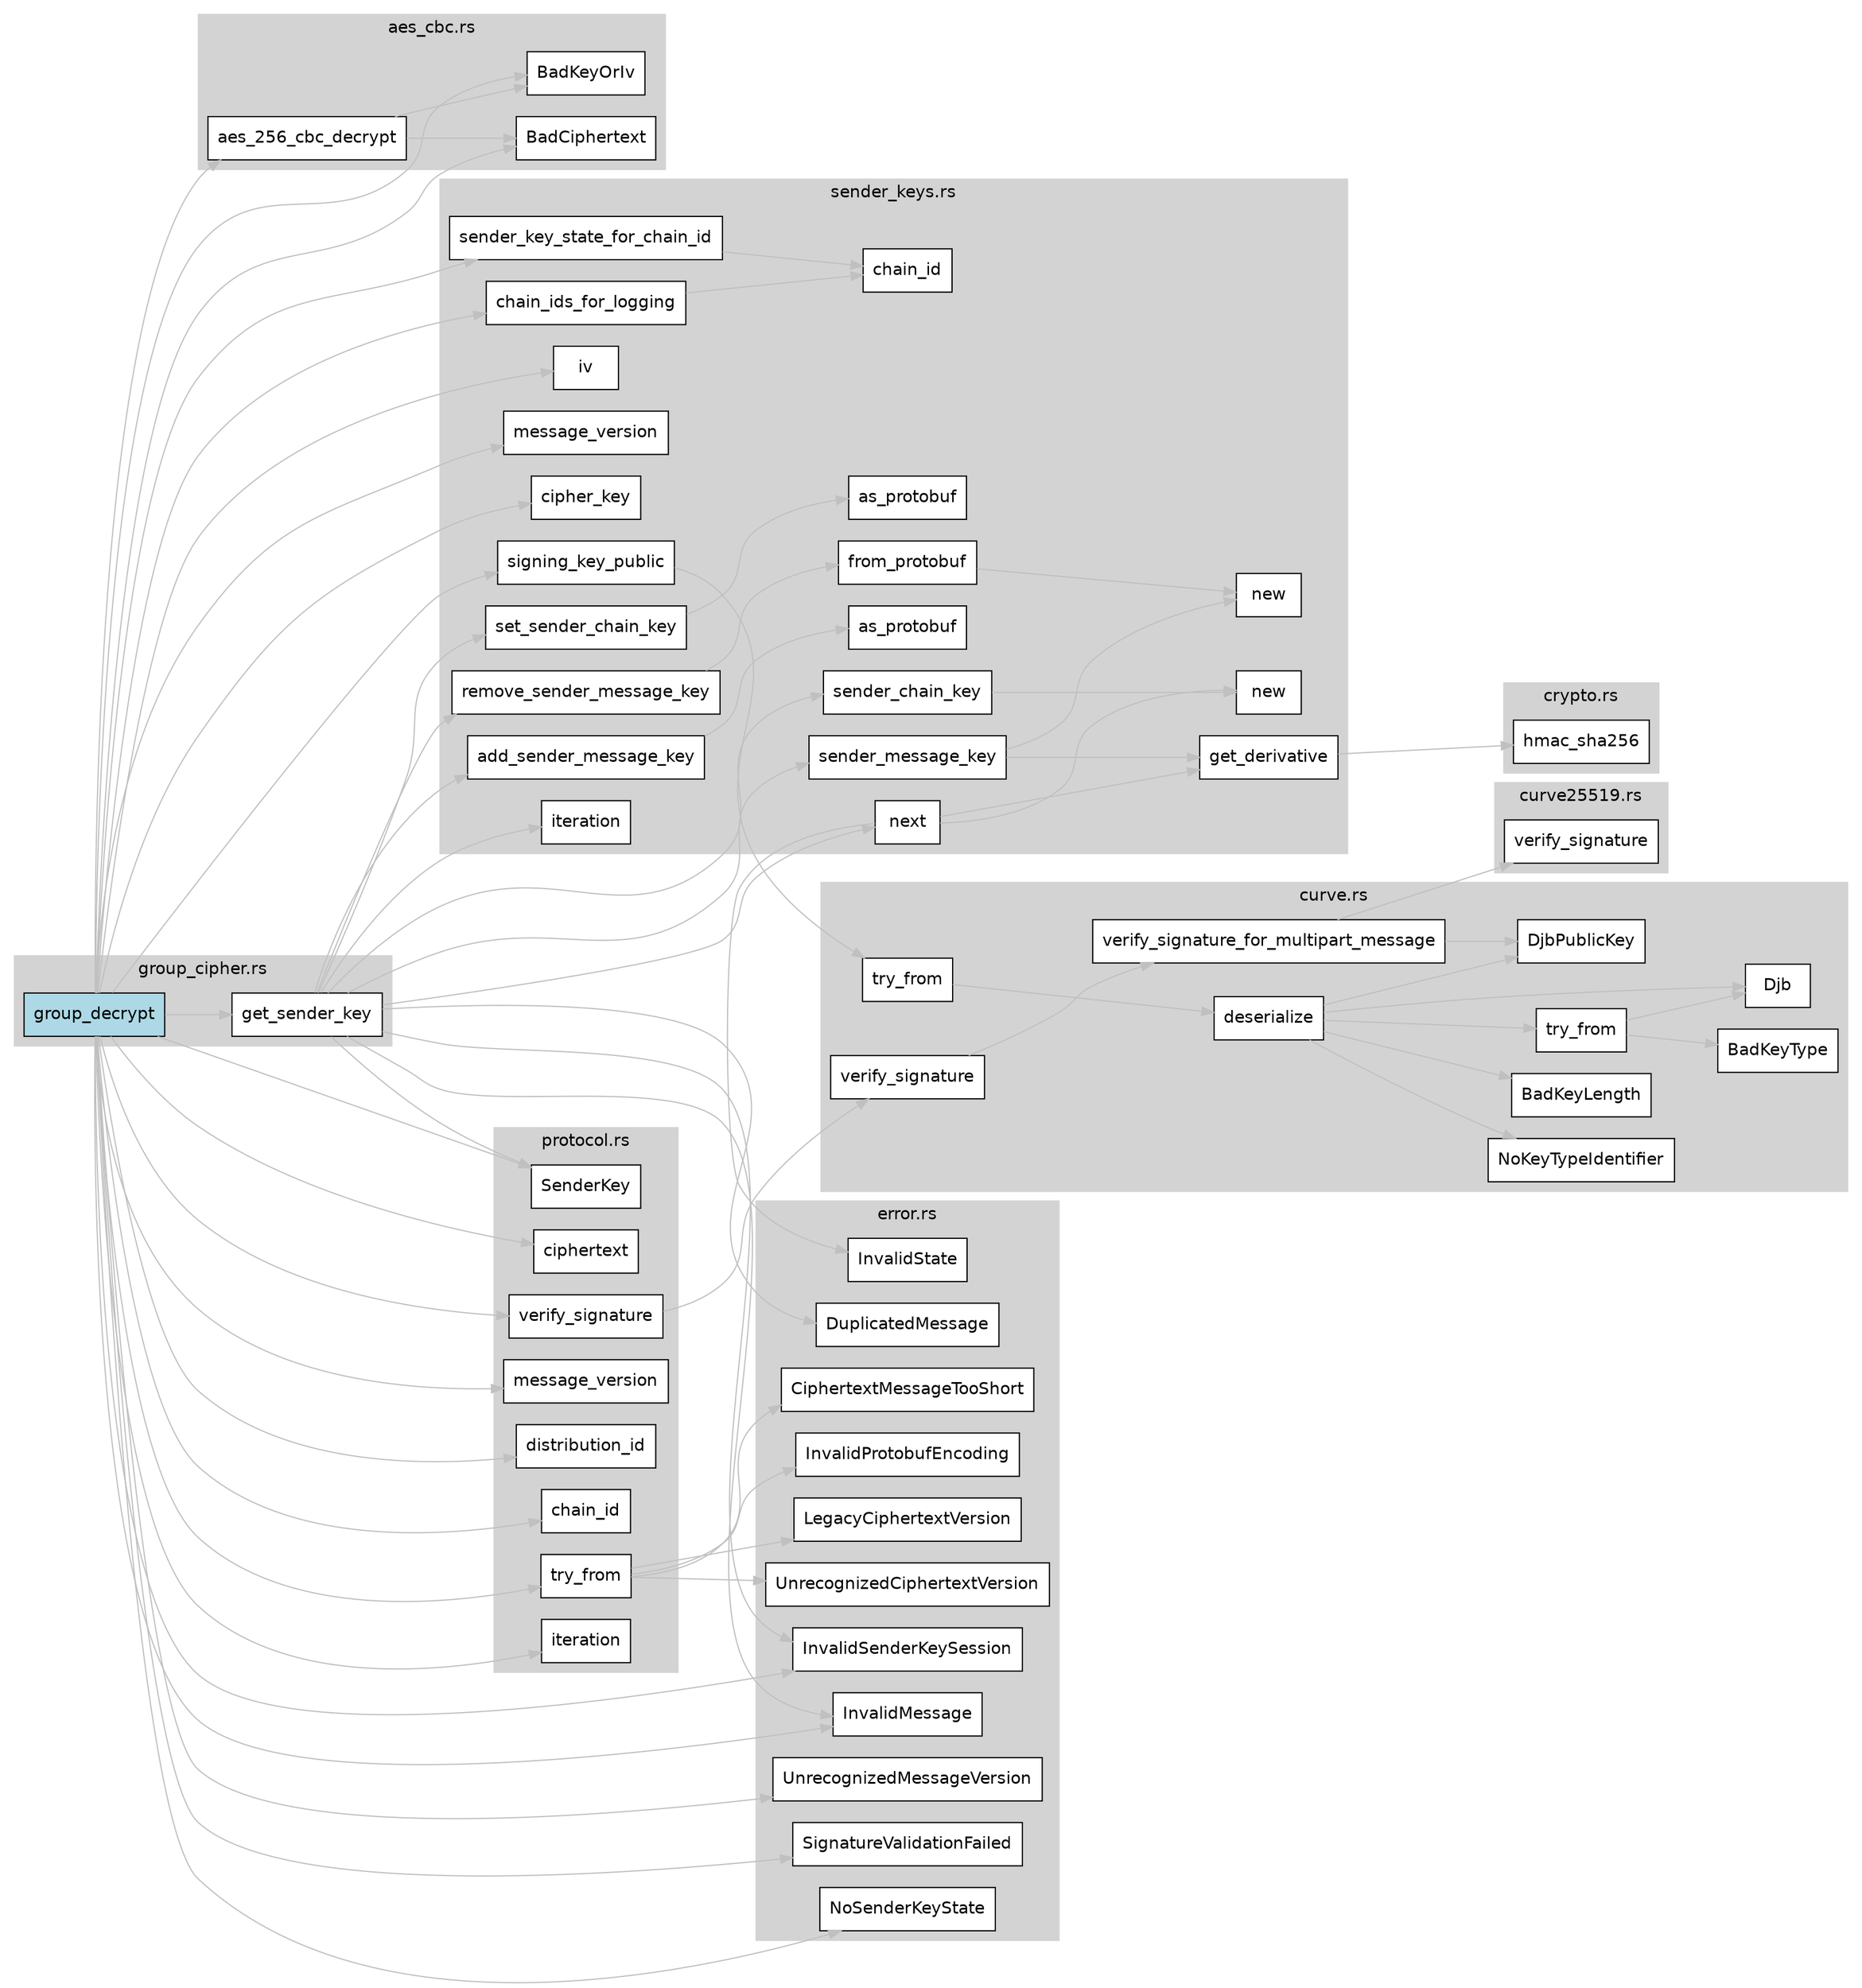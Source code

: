 digraph function_subgraph {
  rankdir=LR;
  node [shape=box, style=filled, fontname=Helvetica];
  edge [color=gray];

  subgraph cluster_0 {
    label = "curve.rs";
    style=filled;
    color=lightgrey;
    fontname=Helvetica;
    "rust-analyzer cargo libsignal-core 0.1.0 curve/impl#[KeyType][`TryFrom<u8>`]try_from()." [label="try_from", tooltip="", fillcolor=white]
    "rust-analyzer cargo libsignal-core 0.1.0 curve/impl#[PublicKey][`TryFrom<&[u8]>`]try_from()." [label="try_from", tooltip="", fillcolor=white]
    "rust-analyzer cargo libsignal-core 0.1.0 curve/PublicKeyData#DjbPublicKey#" [label="DjbPublicKey", tooltip="", fillcolor=white]
    "rust-analyzer cargo libsignal-core 0.1.0 curve/impl#[PublicKey]deserialize()." [label="deserialize", tooltip="", fillcolor=white]
    "rust-analyzer cargo libsignal-core 0.1.0 curve/impl#[PublicKey]verify_signature()." [label="verify_signature", tooltip="", fillcolor=white]
    "rust-analyzer cargo libsignal-core 0.1.0 curve/KeyType#Djb#" [label="Djb", tooltip="", fillcolor=white]
    "rust-analyzer cargo libsignal-core 0.1.0 curve/CurveError#NoKeyTypeIdentifier#" [label="NoKeyTypeIdentifier", tooltip="", fillcolor=white]
    "rust-analyzer cargo libsignal-core 0.1.0 curve/CurveError#BadKeyType#" [label="BadKeyType", tooltip="", fillcolor=white]
    "rust-analyzer cargo libsignal-core 0.1.0 curve/impl#[PublicKey]verify_signature_for_multipart_message()." [label="verify_signature_for_multipart_message", tooltip="", fillcolor=white]
    "rust-analyzer cargo libsignal-core 0.1.0 curve/CurveError#BadKeyLength#" [label="BadKeyLength", tooltip="", fillcolor=white]
  }
  subgraph cluster_1 {
    label = "curve25519.rs";
    style=filled;
    color=lightgrey;
    fontname=Helvetica;
    "rust-analyzer cargo libsignal-core 0.1.0 curve/curve25519/impl#[PrivateKey]verify_signature()." [label="verify_signature", tooltip="", fillcolor=white]
  }
  subgraph cluster_2 {
    label = "aes_cbc.rs";
    style=filled;
    color=lightgrey;
    fontname=Helvetica;
    "rust-analyzer cargo signal-crypto 0.1.0 aes_cbc/aes_256_cbc_decrypt()." [label="aes_256_cbc_decrypt", tooltip="", fillcolor=white]
    "rust-analyzer cargo signal-crypto 0.1.0 aes_cbc/DecryptionError#BadCiphertext#" [label="BadCiphertext", tooltip="", fillcolor=white]
    "rust-analyzer cargo signal-crypto 0.1.0 aes_cbc/DecryptionError#BadKeyOrIv#" [label="BadKeyOrIv", tooltip="", fillcolor=white]
  }
  subgraph cluster_3 {
    label = "crypto.rs";
    style=filled;
    color=lightgrey;
    fontname=Helvetica;
    "rust-analyzer cargo libsignal-protocol 0.1.0 crypto/hmac_sha256()." [label="hmac_sha256", tooltip="", fillcolor=white]
  }
  subgraph cluster_4 {
    label = "error.rs";
    style=filled;
    color=lightgrey;
    fontname=Helvetica;
    "rust-analyzer cargo libsignal-protocol 0.1.0 error/SignalProtocolError#InvalidSenderKeySession#" [label="InvalidSenderKeySession", tooltip="", fillcolor=white]
    "rust-analyzer cargo libsignal-protocol 0.1.0 error/SignalProtocolError#InvalidProtobufEncoding#" [label="InvalidProtobufEncoding", tooltip="", fillcolor=white]
    "rust-analyzer cargo libsignal-protocol 0.1.0 error/SignalProtocolError#LegacyCiphertextVersion#" [label="LegacyCiphertextVersion", tooltip="", fillcolor=white]
    "rust-analyzer cargo libsignal-protocol 0.1.0 error/SignalProtocolError#UnrecognizedCiphertextVersion#" [label="UnrecognizedCiphertextVersion", tooltip="", fillcolor=white]
    "rust-analyzer cargo libsignal-protocol 0.1.0 error/SignalProtocolError#CiphertextMessageTooShort#" [label="CiphertextMessageTooShort", tooltip="", fillcolor=white]
    "rust-analyzer cargo libsignal-protocol 0.1.0 error/SignalProtocolError#SignatureValidationFailed#" [label="SignatureValidationFailed", tooltip="", fillcolor=white]
    "rust-analyzer cargo libsignal-protocol 0.1.0 error/SignalProtocolError#NoSenderKeyState#" [label="NoSenderKeyState", tooltip="", fillcolor=white]
    "rust-analyzer cargo libsignal-protocol 0.1.0 error/SignalProtocolError#DuplicatedMessage#" [label="DuplicatedMessage", tooltip="", fillcolor=white]
    "rust-analyzer cargo libsignal-protocol 0.1.0 error/SignalProtocolError#InvalidState#" [label="InvalidState", tooltip="", fillcolor=white]
    "rust-analyzer cargo libsignal-protocol 0.1.0 error/SignalProtocolError#InvalidMessage#" [label="InvalidMessage", tooltip="", fillcolor=white]
    "rust-analyzer cargo libsignal-protocol 0.1.0 error/SignalProtocolError#UnrecognizedMessageVersion#" [label="UnrecognizedMessageVersion", tooltip="", fillcolor=white]
  }
  subgraph cluster_5 {
    label = "group_cipher.rs";
    style=filled;
    color=lightgrey;
    fontname=Helvetica;
    "rust-analyzer cargo libsignal-protocol 0.1.0 group_cipher/get_sender_key()." [label="get_sender_key", tooltip="", fillcolor=white]
    "rust-analyzer cargo libsignal-protocol 0.1.0 group_cipher/group_decrypt()." [label="group_decrypt", tooltip="", fillcolor=lightblue]
  }
  subgraph cluster_6 {
    label = "protocol.rs";
    style=filled;
    color=lightgrey;
    fontname=Helvetica;
    "rust-analyzer cargo libsignal-protocol 0.1.0 protocol/CiphertextMessageType#SenderKey#" [label="SenderKey", tooltip="", fillcolor=white]
    "rust-analyzer cargo libsignal-protocol 0.1.0 protocol/impl#[SenderKeyMessage]message_version()." [label="message_version", tooltip="", fillcolor=white]
    "rust-analyzer cargo libsignal-protocol 0.1.0 protocol/impl#[SenderKeyMessage]distribution_id()." [label="distribution_id", tooltip="", fillcolor=white]
    "rust-analyzer cargo libsignal-protocol 0.1.0 protocol/impl#[SenderKeyMessage]chain_id()." [label="chain_id", tooltip="", fillcolor=white]
    "rust-analyzer cargo libsignal-protocol 0.1.0 protocol/impl#[SenderKeyMessage][`TryFrom<&[u8]>`]try_from()." [label="try_from", tooltip="", fillcolor=white]
    "rust-analyzer cargo libsignal-protocol 0.1.0 protocol/impl#[SenderKeyMessage]iteration()." [label="iteration", tooltip="", fillcolor=white]
    "rust-analyzer cargo libsignal-protocol 0.1.0 protocol/impl#[SenderKeyMessage]ciphertext()." [label="ciphertext", tooltip="", fillcolor=white]
    "rust-analyzer cargo libsignal-protocol 0.1.0 protocol/impl#[SenderKeyMessage]verify_signature()." [label="verify_signature", tooltip="", fillcolor=white]
  }
  subgraph cluster_7 {
    label = "sender_keys.rs";
    style=filled;
    color=lightgrey;
    fontname=Helvetica;
    "rust-analyzer cargo libsignal-protocol 0.1.0 sender_keys/impl#[SenderKeyState]sender_chain_key()." [label="sender_chain_key", tooltip="", fillcolor=white]
    "rust-analyzer cargo libsignal-protocol 0.1.0 sender_keys/impl#[SenderChainKey]iteration()." [label="iteration", tooltip="", fillcolor=white]
    "rust-analyzer cargo libsignal-protocol 0.1.0 sender_keys/impl#[SenderKeyState]set_sender_chain_key()." [label="set_sender_chain_key", tooltip="", fillcolor=white]
    "rust-analyzer cargo libsignal-protocol 0.1.0 sender_keys/impl#[SenderMessageKey]new()." [label="new", tooltip="", fillcolor=white]
    "rust-analyzer cargo libsignal-protocol 0.1.0 sender_keys/impl#[SenderChainKey]get_derivative()." [label="get_derivative", tooltip="", fillcolor=white]
    "rust-analyzer cargo libsignal-protocol 0.1.0 sender_keys/impl#[SenderChainKey]as_protobuf()." [label="as_protobuf", tooltip="", fillcolor=white]
    "rust-analyzer cargo libsignal-protocol 0.1.0 sender_keys/impl#[SenderChainKey]new()." [label="new", tooltip="", fillcolor=white]
    "rust-analyzer cargo libsignal-protocol 0.1.0 sender_keys/impl#[SenderChainKey]sender_message_key()." [label="sender_message_key", tooltip="", fillcolor=white]
    "rust-analyzer cargo libsignal-protocol 0.1.0 sender_keys/impl#[SenderKeyState]message_version()." [label="message_version", tooltip="", fillcolor=white]
    "rust-analyzer cargo libsignal-protocol 0.1.0 sender_keys/impl#[SenderMessageKey]cipher_key()." [label="cipher_key", tooltip="", fillcolor=white]
    "rust-analyzer cargo libsignal-protocol 0.1.0 sender_keys/impl#[SenderChainKey]next()." [label="next", tooltip="", fillcolor=white]
    "rust-analyzer cargo libsignal-protocol 0.1.0 sender_keys/impl#[SenderKeyState]signing_key_public()." [label="signing_key_public", tooltip="", fillcolor=white]
    "rust-analyzer cargo libsignal-protocol 0.1.0 sender_keys/impl#[SenderKeyRecord]sender_key_state_for_chain_id()." [label="sender_key_state_for_chain_id", tooltip="", fillcolor=white]
    "rust-analyzer cargo libsignal-protocol 0.1.0 sender_keys/impl#[SenderKeyState]add_sender_message_key()." [label="add_sender_message_key", tooltip="", fillcolor=white]
    "rust-analyzer cargo libsignal-protocol 0.1.0 sender_keys/impl#[SenderKeyRecord]chain_ids_for_logging()." [label="chain_ids_for_logging", tooltip="", fillcolor=white]
    "rust-analyzer cargo libsignal-protocol 0.1.0 sender_keys/impl#[SenderMessageKey]as_protobuf()." [label="as_protobuf", tooltip="", fillcolor=white]
    "rust-analyzer cargo libsignal-protocol 0.1.0 sender_keys/impl#[SenderKeyState]remove_sender_message_key()." [label="remove_sender_message_key", tooltip="", fillcolor=white]
    "rust-analyzer cargo libsignal-protocol 0.1.0 sender_keys/impl#[SenderMessageKey]from_protobuf()." [label="from_protobuf", tooltip="", fillcolor=white]
    "rust-analyzer cargo libsignal-protocol 0.1.0 sender_keys/impl#[SenderKeyState]chain_id()." [label="chain_id", tooltip="", fillcolor=white]
    "rust-analyzer cargo libsignal-protocol 0.1.0 sender_keys/impl#[SenderMessageKey]iv()." [label="iv", tooltip="", fillcolor=white]
  }

  "rust-analyzer cargo libsignal-core 0.1.0 curve/impl#[KeyType][`TryFrom<u8>`]try_from()." -> "rust-analyzer cargo libsignal-core 0.1.0 curve/CurveError#BadKeyType#"
  "rust-analyzer cargo libsignal-core 0.1.0 curve/impl#[KeyType][`TryFrom<u8>`]try_from()." -> "rust-analyzer cargo libsignal-core 0.1.0 curve/KeyType#Djb#"
  "rust-analyzer cargo libsignal-protocol 0.1.0 sender_keys/impl#[SenderKeyState]sender_chain_key()." -> "rust-analyzer cargo libsignal-protocol 0.1.0 sender_keys/impl#[SenderChainKey]new()."
  "rust-analyzer cargo libsignal-protocol 0.1.0 group_cipher/get_sender_key()." -> "rust-analyzer cargo libsignal-protocol 0.1.0 sender_keys/impl#[SenderKeyState]sender_chain_key()."
  "rust-analyzer cargo libsignal-protocol 0.1.0 group_cipher/get_sender_key()." -> "rust-analyzer cargo libsignal-protocol 0.1.0 sender_keys/impl#[SenderChainKey]iteration()."
  "rust-analyzer cargo libsignal-protocol 0.1.0 group_cipher/get_sender_key()." -> "rust-analyzer cargo libsignal-protocol 0.1.0 error/SignalProtocolError#InvalidSenderKeySession#"
  "rust-analyzer cargo libsignal-protocol 0.1.0 group_cipher/get_sender_key()." -> "rust-analyzer cargo libsignal-protocol 0.1.0 sender_keys/impl#[SenderKeyState]remove_sender_message_key()."
  "rust-analyzer cargo libsignal-protocol 0.1.0 group_cipher/get_sender_key()." -> "rust-analyzer cargo libsignal-protocol 0.1.0 sender_keys/impl#[SenderChainKey]sender_message_key()."
  "rust-analyzer cargo libsignal-protocol 0.1.0 group_cipher/get_sender_key()." -> "rust-analyzer cargo libsignal-protocol 0.1.0 error/SignalProtocolError#InvalidMessage#"
  "rust-analyzer cargo libsignal-protocol 0.1.0 group_cipher/get_sender_key()." -> "rust-analyzer cargo libsignal-protocol 0.1.0 protocol/CiphertextMessageType#SenderKey#"
  "rust-analyzer cargo libsignal-protocol 0.1.0 group_cipher/get_sender_key()." -> "rust-analyzer cargo libsignal-protocol 0.1.0 error/SignalProtocolError#DuplicatedMessage#"
  "rust-analyzer cargo libsignal-protocol 0.1.0 group_cipher/get_sender_key()." -> "rust-analyzer cargo libsignal-protocol 0.1.0 sender_keys/impl#[SenderKeyState]add_sender_message_key()."
  "rust-analyzer cargo libsignal-protocol 0.1.0 group_cipher/get_sender_key()." -> "rust-analyzer cargo libsignal-protocol 0.1.0 sender_keys/impl#[SenderChainKey]next()."
  "rust-analyzer cargo libsignal-protocol 0.1.0 group_cipher/get_sender_key()." -> "rust-analyzer cargo libsignal-protocol 0.1.0 sender_keys/impl#[SenderKeyState]set_sender_chain_key()."
  "rust-analyzer cargo libsignal-protocol 0.1.0 sender_keys/impl#[SenderKeyState]set_sender_chain_key()." -> "rust-analyzer cargo libsignal-protocol 0.1.0 sender_keys/impl#[SenderChainKey]as_protobuf()."
  "rust-analyzer cargo libsignal-protocol 0.1.0 sender_keys/impl#[SenderChainKey]get_derivative()." -> "rust-analyzer cargo libsignal-protocol 0.1.0 crypto/hmac_sha256()."
  "rust-analyzer cargo libsignal-core 0.1.0 curve/impl#[PublicKey][`TryFrom<&[u8]>`]try_from()." -> "rust-analyzer cargo libsignal-core 0.1.0 curve/impl#[PublicKey]deserialize()."
  "rust-analyzer cargo libsignal-protocol 0.1.0 sender_keys/impl#[SenderChainKey]sender_message_key()." -> "rust-analyzer cargo libsignal-protocol 0.1.0 sender_keys/impl#[SenderMessageKey]new()."
  "rust-analyzer cargo libsignal-protocol 0.1.0 sender_keys/impl#[SenderChainKey]sender_message_key()." -> "rust-analyzer cargo libsignal-protocol 0.1.0 sender_keys/impl#[SenderChainKey]get_derivative()."
  "rust-analyzer cargo signal-crypto 0.1.0 aes_cbc/aes_256_cbc_decrypt()." -> "rust-analyzer cargo signal-crypto 0.1.0 aes_cbc/DecryptionError#BadCiphertext#"
  "rust-analyzer cargo signal-crypto 0.1.0 aes_cbc/aes_256_cbc_decrypt()." -> "rust-analyzer cargo signal-crypto 0.1.0 aes_cbc/DecryptionError#BadKeyOrIv#"
  "rust-analyzer cargo libsignal-protocol 0.1.0 sender_keys/impl#[SenderChainKey]next()." -> "rust-analyzer cargo libsignal-protocol 0.1.0 sender_keys/impl#[SenderChainKey]new()."
  "rust-analyzer cargo libsignal-protocol 0.1.0 sender_keys/impl#[SenderChainKey]next()." -> "rust-analyzer cargo libsignal-protocol 0.1.0 error/SignalProtocolError#InvalidState#"
  "rust-analyzer cargo libsignal-protocol 0.1.0 sender_keys/impl#[SenderChainKey]next()." -> "rust-analyzer cargo libsignal-protocol 0.1.0 sender_keys/impl#[SenderChainKey]get_derivative()."
  "rust-analyzer cargo libsignal-protocol 0.1.0 group_cipher/group_decrypt()." -> "rust-analyzer cargo libsignal-protocol 0.1.0 sender_keys/impl#[SenderKeyRecord]chain_ids_for_logging()."
  "rust-analyzer cargo libsignal-protocol 0.1.0 group_cipher/group_decrypt()." -> "rust-analyzer cargo signal-crypto 0.1.0 aes_cbc/aes_256_cbc_decrypt()."
  "rust-analyzer cargo libsignal-protocol 0.1.0 group_cipher/group_decrypt()." -> "rust-analyzer cargo libsignal-protocol 0.1.0 sender_keys/impl#[SenderMessageKey]iv()."
  "rust-analyzer cargo libsignal-protocol 0.1.0 group_cipher/group_decrypt()." -> "rust-analyzer cargo libsignal-protocol 0.1.0 error/SignalProtocolError#InvalidMessage#"
  "rust-analyzer cargo libsignal-protocol 0.1.0 group_cipher/group_decrypt()." -> "rust-analyzer cargo libsignal-protocol 0.1.0 protocol/CiphertextMessageType#SenderKey#"
  "rust-analyzer cargo libsignal-protocol 0.1.0 group_cipher/group_decrypt()." -> "rust-analyzer cargo libsignal-protocol 0.1.0 protocol/impl#[SenderKeyMessage]message_version()."
  "rust-analyzer cargo libsignal-protocol 0.1.0 group_cipher/group_decrypt()." -> "rust-analyzer cargo libsignal-protocol 0.1.0 protocol/impl#[SenderKeyMessage]distribution_id()."
  "rust-analyzer cargo libsignal-protocol 0.1.0 group_cipher/group_decrypt()." -> "rust-analyzer cargo libsignal-protocol 0.1.0 sender_keys/impl#[SenderKeyRecord]sender_key_state_for_chain_id()."
  "rust-analyzer cargo libsignal-protocol 0.1.0 group_cipher/group_decrypt()." -> "rust-analyzer cargo libsignal-protocol 0.1.0 error/SignalProtocolError#UnrecognizedMessageVersion#"
  "rust-analyzer cargo libsignal-protocol 0.1.0 group_cipher/group_decrypt()." -> "rust-analyzer cargo libsignal-protocol 0.1.0 error/SignalProtocolError#NoSenderKeyState#"
  "rust-analyzer cargo libsignal-protocol 0.1.0 group_cipher/group_decrypt()." -> "rust-analyzer cargo libsignal-protocol 0.1.0 protocol/impl#[SenderKeyMessage]iteration()."
  "rust-analyzer cargo libsignal-protocol 0.1.0 group_cipher/group_decrypt()." -> "rust-analyzer cargo libsignal-protocol 0.1.0 protocol/impl#[SenderKeyMessage]chain_id()."
  "rust-analyzer cargo libsignal-protocol 0.1.0 group_cipher/group_decrypt()." -> "rust-analyzer cargo libsignal-protocol 0.1.0 protocol/impl#[SenderKeyMessage]verify_signature()."
  "rust-analyzer cargo libsignal-protocol 0.1.0 group_cipher/group_decrypt()." -> "rust-analyzer cargo libsignal-protocol 0.1.0 protocol/impl#[SenderKeyMessage]ciphertext()."
  "rust-analyzer cargo libsignal-protocol 0.1.0 group_cipher/group_decrypt()." -> "rust-analyzer cargo libsignal-protocol 0.1.0 sender_keys/impl#[SenderMessageKey]cipher_key()."
  "rust-analyzer cargo libsignal-protocol 0.1.0 group_cipher/group_decrypt()." -> "rust-analyzer cargo libsignal-protocol 0.1.0 error/SignalProtocolError#InvalidSenderKeySession#"
  "rust-analyzer cargo libsignal-protocol 0.1.0 group_cipher/group_decrypt()." -> "rust-analyzer cargo signal-crypto 0.1.0 aes_cbc/DecryptionError#BadCiphertext#"
  "rust-analyzer cargo libsignal-protocol 0.1.0 group_cipher/group_decrypt()." -> "rust-analyzer cargo libsignal-protocol 0.1.0 group_cipher/get_sender_key()."
  "rust-analyzer cargo libsignal-protocol 0.1.0 group_cipher/group_decrypt()." -> "rust-analyzer cargo signal-crypto 0.1.0 aes_cbc/DecryptionError#BadKeyOrIv#"
  "rust-analyzer cargo libsignal-protocol 0.1.0 group_cipher/group_decrypt()." -> "rust-analyzer cargo libsignal-protocol 0.1.0 sender_keys/impl#[SenderKeyState]signing_key_public()."
  "rust-analyzer cargo libsignal-protocol 0.1.0 group_cipher/group_decrypt()." -> "rust-analyzer cargo libsignal-protocol 0.1.0 protocol/impl#[SenderKeyMessage][`TryFrom<&[u8]>`]try_from()."
  "rust-analyzer cargo libsignal-protocol 0.1.0 group_cipher/group_decrypt()." -> "rust-analyzer cargo libsignal-protocol 0.1.0 sender_keys/impl#[SenderKeyState]message_version()."
  "rust-analyzer cargo libsignal-protocol 0.1.0 group_cipher/group_decrypt()." -> "rust-analyzer cargo libsignal-protocol 0.1.0 error/SignalProtocolError#SignatureValidationFailed#"
  "rust-analyzer cargo libsignal-core 0.1.0 curve/impl#[PublicKey]deserialize()." -> "rust-analyzer cargo libsignal-core 0.1.0 curve/CurveError#BadKeyLength#"
  "rust-analyzer cargo libsignal-core 0.1.0 curve/impl#[PublicKey]deserialize()." -> "rust-analyzer cargo libsignal-core 0.1.0 curve/impl#[KeyType][`TryFrom<u8>`]try_from()."
  "rust-analyzer cargo libsignal-core 0.1.0 curve/impl#[PublicKey]deserialize()." -> "rust-analyzer cargo libsignal-core 0.1.0 curve/KeyType#Djb#"
  "rust-analyzer cargo libsignal-core 0.1.0 curve/impl#[PublicKey]deserialize()." -> "rust-analyzer cargo libsignal-core 0.1.0 curve/CurveError#NoKeyTypeIdentifier#"
  "rust-analyzer cargo libsignal-core 0.1.0 curve/impl#[PublicKey]deserialize()." -> "rust-analyzer cargo libsignal-core 0.1.0 curve/PublicKeyData#DjbPublicKey#"
  "rust-analyzer cargo libsignal-protocol 0.1.0 sender_keys/impl#[SenderKeyState]signing_key_public()." -> "rust-analyzer cargo libsignal-core 0.1.0 curve/impl#[PublicKey][`TryFrom<&[u8]>`]try_from()."
  "rust-analyzer cargo libsignal-protocol 0.1.0 protocol/impl#[SenderKeyMessage][`TryFrom<&[u8]>`]try_from()." -> "rust-analyzer cargo libsignal-protocol 0.1.0 error/SignalProtocolError#InvalidProtobufEncoding#"
  "rust-analyzer cargo libsignal-protocol 0.1.0 protocol/impl#[SenderKeyMessage][`TryFrom<&[u8]>`]try_from()." -> "rust-analyzer cargo libsignal-protocol 0.1.0 error/SignalProtocolError#UnrecognizedCiphertextVersion#"
  "rust-analyzer cargo libsignal-protocol 0.1.0 protocol/impl#[SenderKeyMessage][`TryFrom<&[u8]>`]try_from()." -> "rust-analyzer cargo libsignal-protocol 0.1.0 error/SignalProtocolError#CiphertextMessageTooShort#"
  "rust-analyzer cargo libsignal-protocol 0.1.0 protocol/impl#[SenderKeyMessage][`TryFrom<&[u8]>`]try_from()." -> "rust-analyzer cargo libsignal-protocol 0.1.0 error/SignalProtocolError#LegacyCiphertextVersion#"
  "rust-analyzer cargo libsignal-core 0.1.0 curve/impl#[PublicKey]verify_signature()." -> "rust-analyzer cargo libsignal-core 0.1.0 curve/impl#[PublicKey]verify_signature_for_multipart_message()."
  "rust-analyzer cargo libsignal-protocol 0.1.0 sender_keys/impl#[SenderKeyRecord]sender_key_state_for_chain_id()." -> "rust-analyzer cargo libsignal-protocol 0.1.0 sender_keys/impl#[SenderKeyState]chain_id()."
  "rust-analyzer cargo libsignal-protocol 0.1.0 sender_keys/impl#[SenderKeyState]add_sender_message_key()." -> "rust-analyzer cargo libsignal-protocol 0.1.0 sender_keys/impl#[SenderMessageKey]as_protobuf()."
  "rust-analyzer cargo libsignal-protocol 0.1.0 sender_keys/impl#[SenderKeyRecord]chain_ids_for_logging()." -> "rust-analyzer cargo libsignal-protocol 0.1.0 sender_keys/impl#[SenderKeyState]chain_id()."
  "rust-analyzer cargo libsignal-protocol 0.1.0 sender_keys/impl#[SenderKeyState]remove_sender_message_key()." -> "rust-analyzer cargo libsignal-protocol 0.1.0 sender_keys/impl#[SenderMessageKey]from_protobuf()."
  "rust-analyzer cargo libsignal-core 0.1.0 curve/impl#[PublicKey]verify_signature_for_multipart_message()." -> "rust-analyzer cargo libsignal-core 0.1.0 curve/PublicKeyData#DjbPublicKey#"
  "rust-analyzer cargo libsignal-core 0.1.0 curve/impl#[PublicKey]verify_signature_for_multipart_message()." -> "rust-analyzer cargo libsignal-core 0.1.0 curve/curve25519/impl#[PrivateKey]verify_signature()."
  "rust-analyzer cargo libsignal-protocol 0.1.0 sender_keys/impl#[SenderMessageKey]from_protobuf()." -> "rust-analyzer cargo libsignal-protocol 0.1.0 sender_keys/impl#[SenderMessageKey]new()."
  "rust-analyzer cargo libsignal-protocol 0.1.0 protocol/impl#[SenderKeyMessage]verify_signature()." -> "rust-analyzer cargo libsignal-core 0.1.0 curve/impl#[PublicKey]verify_signature()."
}
